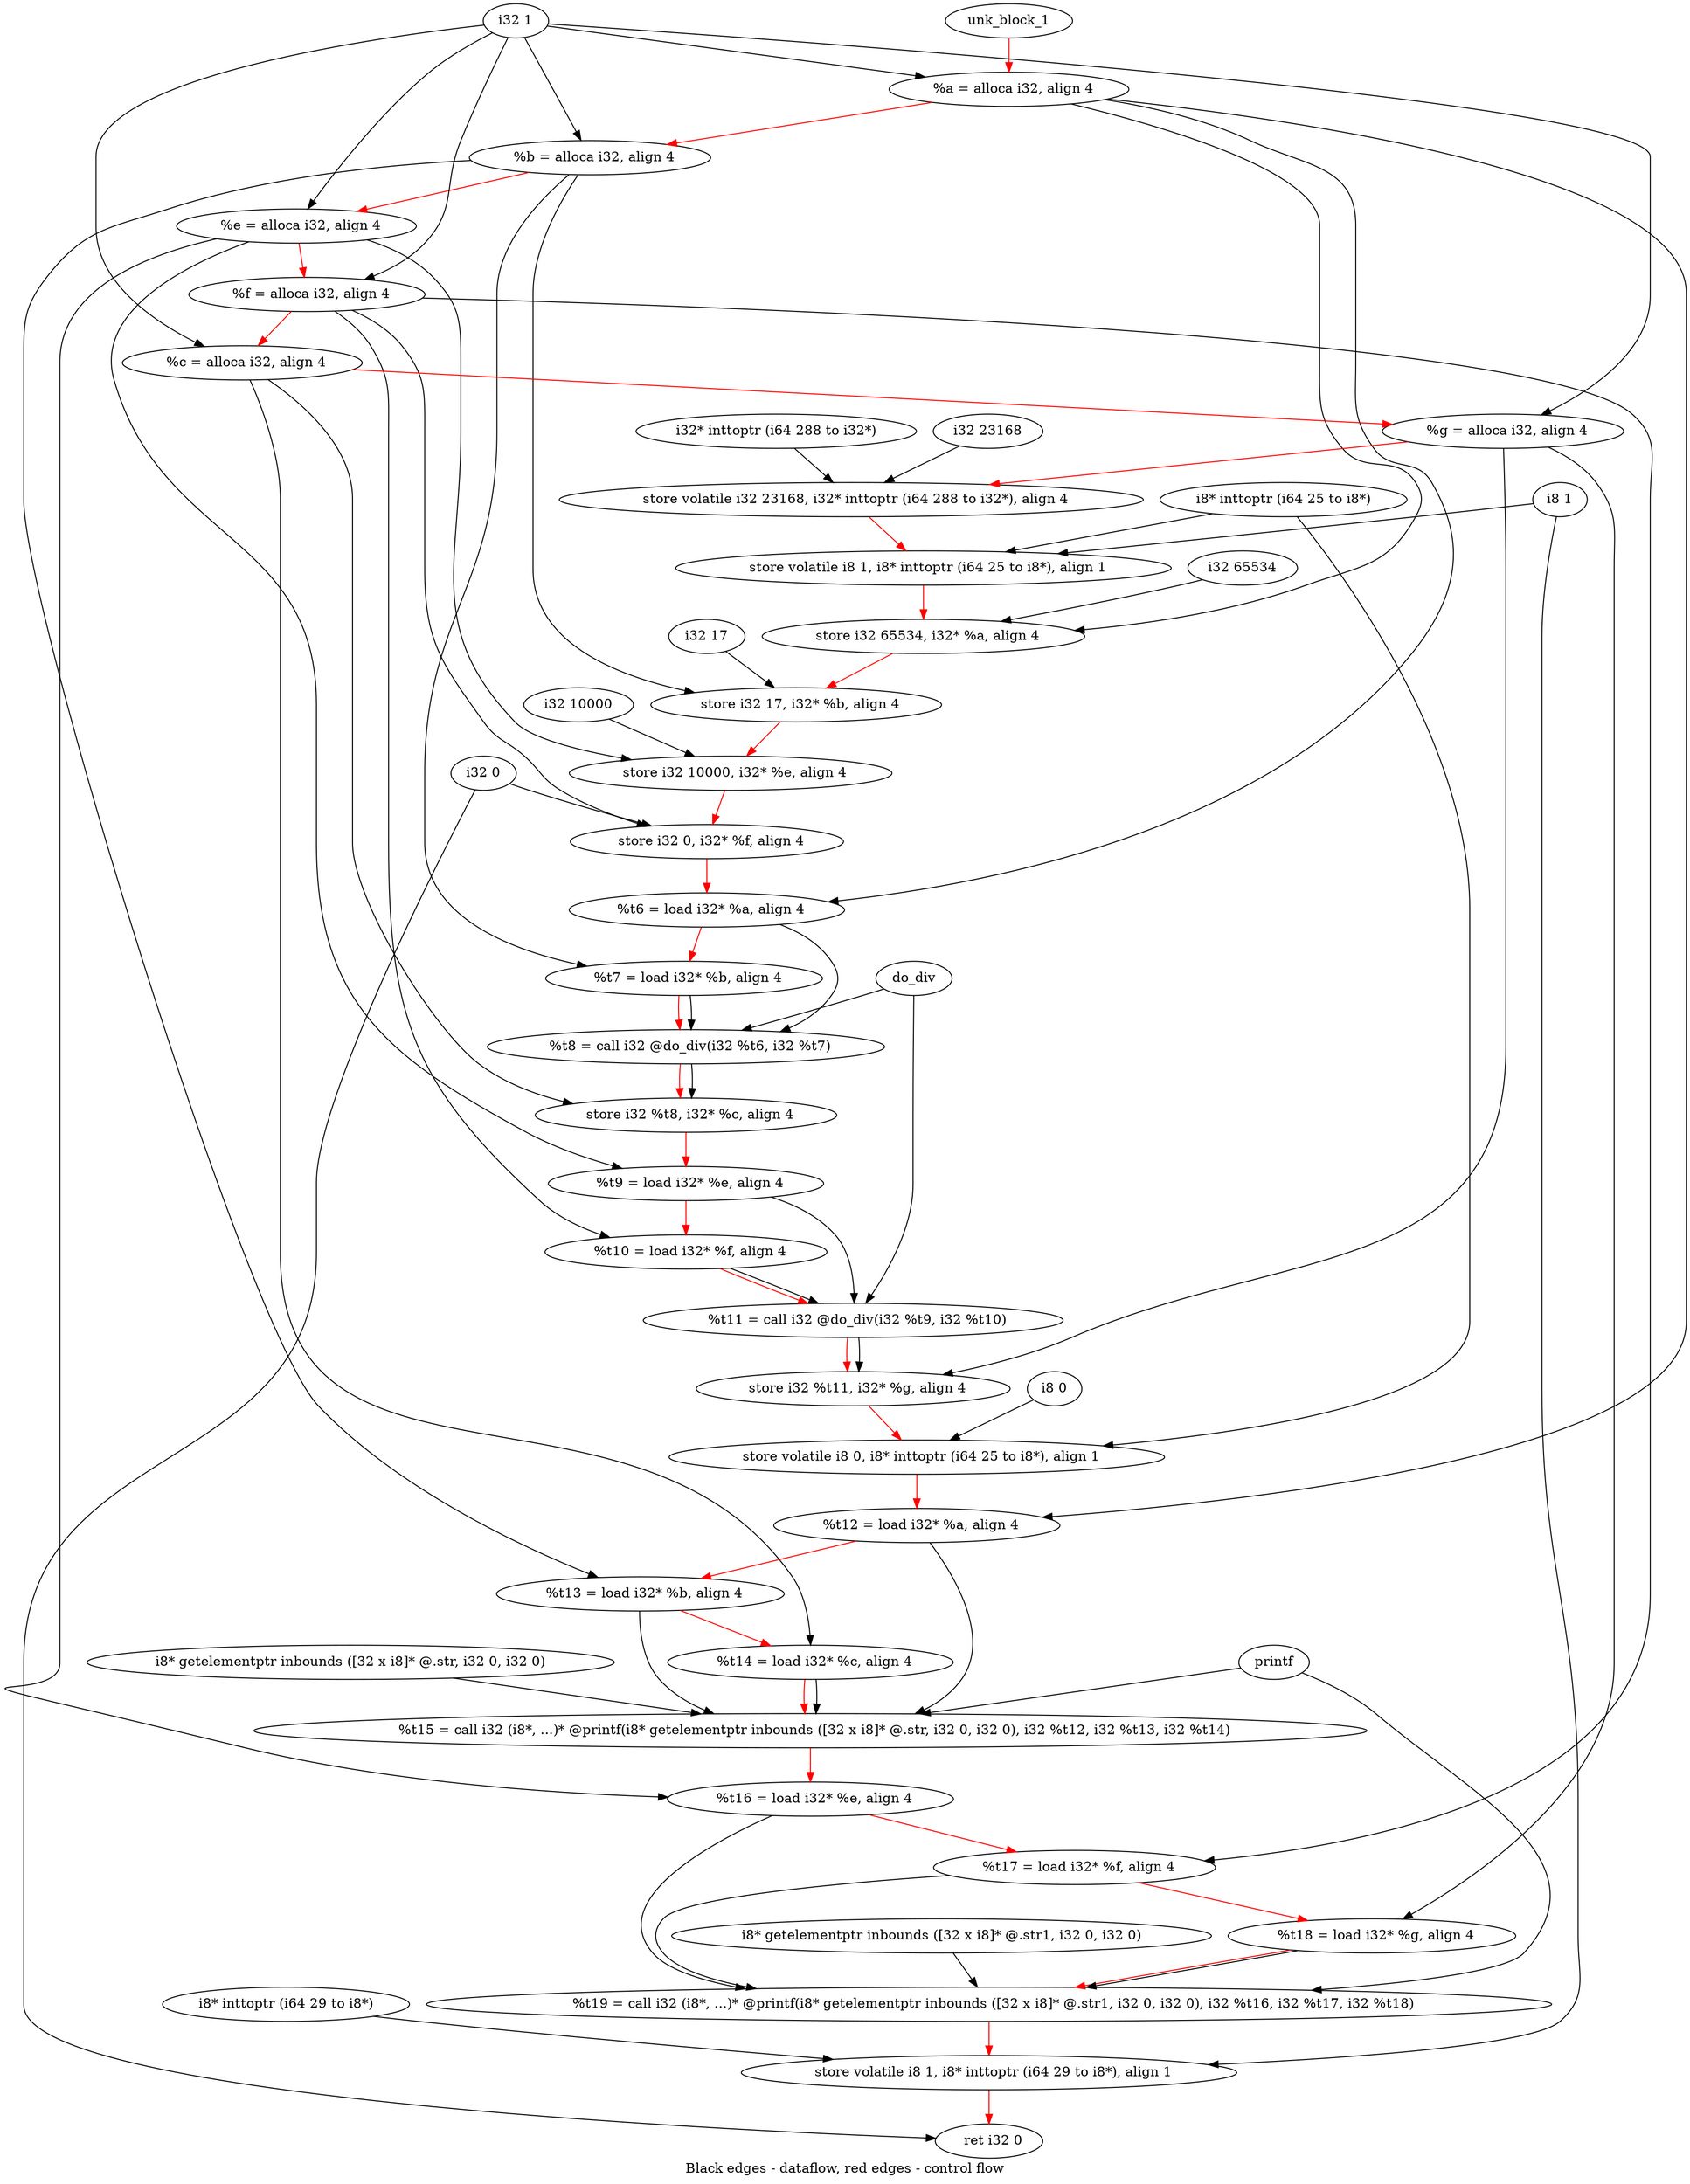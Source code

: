 digraph G {
compound=true
label="Black edges - dataflow, red edges - control flow"
"a" [label="  %a = alloca i32, align 4"]
"b" [label="  %b = alloca i32, align 4"]
"e" [label="  %e = alloca i32, align 4"]
"f" [label="  %f = alloca i32, align 4"]
"c" [label="  %c = alloca i32, align 4"]
"g" [label="  %g = alloca i32, align 4"]
"_1" [label="  store volatile i32 23168, i32* inttoptr (i64 288 to i32*), align 4"]
"_2" [label="  store volatile i8 1, i8* inttoptr (i64 25 to i8*), align 1"]
"_3" [label="  store i32 65534, i32* %a, align 4"]
"_4" [label="  store i32 17, i32* %b, align 4"]
"_5" [label="  store i32 10000, i32* %e, align 4"]
"_6" [label="  store i32 0, i32* %f, align 4"]
"t6" [label="  %t6 = load i32* %a, align 4"]
"t7" [label="  %t7 = load i32* %b, align 4"]
"t8" [label="  %t8 = call i32 @do_div(i32 %t6, i32 %t7)"]
"_7" [label="  store i32 %t8, i32* %c, align 4"]
"t9" [label="  %t9 = load i32* %e, align 4"]
"t10" [label="  %t10 = load i32* %f, align 4"]
"t11" [label="  %t11 = call i32 @do_div(i32 %t9, i32 %t10)"]
"_8" [label="  store i32 %t11, i32* %g, align 4"]
"_9" [label="  store volatile i8 0, i8* inttoptr (i64 25 to i8*), align 1"]
"t12" [label="  %t12 = load i32* %a, align 4"]
"t13" [label="  %t13 = load i32* %b, align 4"]
"t14" [label="  %t14 = load i32* %c, align 4"]
"t15" [label="  %t15 = call i32 (i8*, ...)* @printf(i8* getelementptr inbounds ([32 x i8]* @.str, i32 0, i32 0), i32 %t12, i32 %t13, i32 %t14)"]
"t16" [label="  %t16 = load i32* %e, align 4"]
"t17" [label="  %t17 = load i32* %f, align 4"]
"t18" [label="  %t18 = load i32* %g, align 4"]
"t19" [label="  %t19 = call i32 (i8*, ...)* @printf(i8* getelementptr inbounds ([32 x i8]* @.str1, i32 0, i32 0), i32 %t16, i32 %t17, i32 %t18)"]
"_10" [label="  store volatile i8 1, i8* inttoptr (i64 29 to i8*), align 1"]
"_11" [label="  ret i32 0"]
"unk_block_1" -> "a"[color=red]
"i32 1" -> "a"
"a" -> "b"[color=red weight=2]
"i32 1" -> "b"
"b" -> "e"[color=red weight=2]
"i32 1" -> "e"
"e" -> "f"[color=red weight=2]
"i32 1" -> "f"
"f" -> "c"[color=red weight=2]
"i32 1" -> "c"
"c" -> "g"[color=red weight=2]
"i32 1" -> "g"
"g" -> "_1"[color=red weight=2]
"i32 23168" -> "_1"
"i32* inttoptr (i64 288 to i32*)" -> "_1"
"_1" -> "_2"[color=red weight=2]
"i8 1" -> "_2"
"i8* inttoptr (i64 25 to i8*)" -> "_2"
"_2" -> "_3"[color=red weight=2]
"i32 65534" -> "_3"
"a" -> "_3"
"_3" -> "_4"[color=red weight=2]
"i32 17" -> "_4"
"b" -> "_4"
"_4" -> "_5"[color=red weight=2]
"i32 10000" -> "_5"
"e" -> "_5"
"_5" -> "_6"[color=red weight=2]
"i32 0" -> "_6"
"f" -> "_6"
"_6" -> "t6"[color=red weight=2]
"a" -> "t6"
"t6" -> "t7"[color=red weight=2]
"b" -> "t7"
"t7" -> "t8"[color=red weight=2]
"t6" -> "t8"
"t7" -> "t8"
"do_div" -> "t8"
"t8" -> "_7"[color=red weight=2]
"t8" -> "_7"
"c" -> "_7"
"_7" -> "t9"[color=red weight=2]
"e" -> "t9"
"t9" -> "t10"[color=red weight=2]
"f" -> "t10"
"t10" -> "t11"[color=red weight=2]
"t9" -> "t11"
"t10" -> "t11"
"do_div" -> "t11"
"t11" -> "_8"[color=red weight=2]
"t11" -> "_8"
"g" -> "_8"
"_8" -> "_9"[color=red weight=2]
"i8 0" -> "_9"
"i8* inttoptr (i64 25 to i8*)" -> "_9"
"_9" -> "t12"[color=red weight=2]
"a" -> "t12"
"t12" -> "t13"[color=red weight=2]
"b" -> "t13"
"t13" -> "t14"[color=red weight=2]
"c" -> "t14"
"t14" -> "t15"[color=red weight=2]
"i8* getelementptr inbounds ([32 x i8]* @.str, i32 0, i32 0)" -> "t15"
"t12" -> "t15"
"t13" -> "t15"
"t14" -> "t15"
"printf" -> "t15"
"t15" -> "t16"[color=red weight=2]
"e" -> "t16"
"t16" -> "t17"[color=red weight=2]
"f" -> "t17"
"t17" -> "t18"[color=red weight=2]
"g" -> "t18"
"t18" -> "t19"[color=red weight=2]
"i8* getelementptr inbounds ([32 x i8]* @.str1, i32 0, i32 0)" -> "t19"
"t16" -> "t19"
"t17" -> "t19"
"t18" -> "t19"
"printf" -> "t19"
"t19" -> "_10"[color=red weight=2]
"i8 1" -> "_10"
"i8* inttoptr (i64 29 to i8*)" -> "_10"
"_10" -> "_11"[color=red weight=2]
"i32 0" -> "_11"

}
